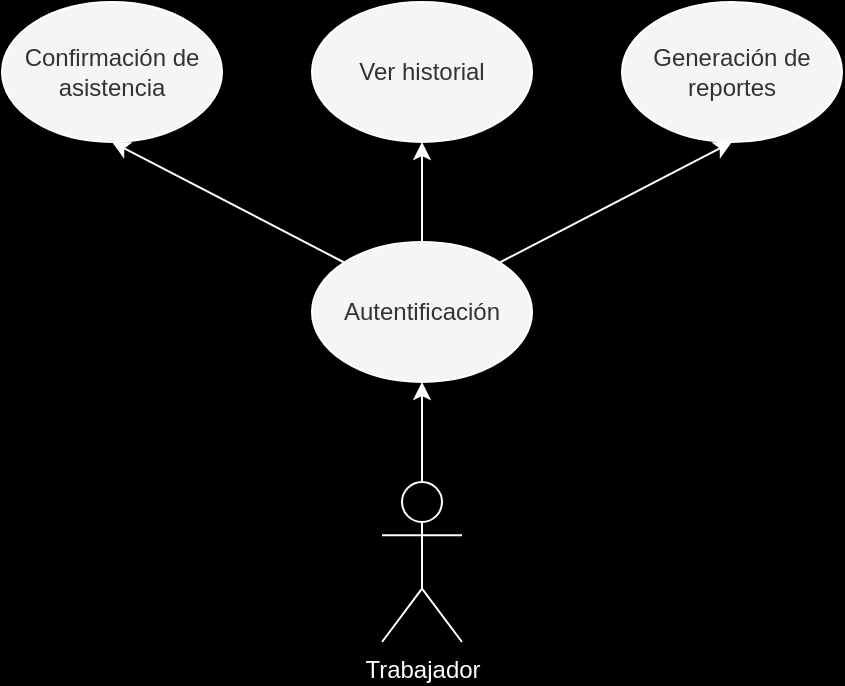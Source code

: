 <mxfile>
    <diagram id="AiGytn9JHFQV3gxmal1b" name="Page-1">
        <mxGraphModel dx="746" dy="355" grid="1" gridSize="10" guides="1" tooltips="1" connect="1" arrows="1" fold="1" page="1" pageScale="1" pageWidth="850" pageHeight="1100" background="#000000" math="0" shadow="0">
            <root>
                <mxCell id="0"/>
                <mxCell id="1" parent="0"/>
                <mxCell id="10" style="edgeStyle=none;html=1;exitX=0.5;exitY=0;exitDx=0;exitDy=0;exitPerimeter=0;entryX=0.5;entryY=1;entryDx=0;entryDy=0;fillColor=#f5f5f5;strokeColor=#FFFFFF;" parent="1" source="2" target="5" edge="1">
                    <mxGeometry relative="1" as="geometry"/>
                </mxCell>
                <mxCell id="2" value="Trabajador" style="shape=umlActor;verticalLabelPosition=bottom;verticalAlign=top;html=1;fillColor=none;fontColor=#FFFFFF;strokeColor=#FFFFFF;" parent="1" vertex="1">
                    <mxGeometry x="405" y="630" width="40" height="80" as="geometry"/>
                </mxCell>
                <mxCell id="11" style="edgeStyle=none;html=1;exitX=0.5;exitY=0;exitDx=0;exitDy=0;entryX=0.5;entryY=1;entryDx=0;entryDy=0;fillColor=#f5f5f5;strokeColor=#FFFFFF;" parent="1" source="5" target="8" edge="1">
                    <mxGeometry relative="1" as="geometry"/>
                </mxCell>
                <mxCell id="12" style="edgeStyle=none;html=1;exitX=0;exitY=0;exitDx=0;exitDy=0;entryX=0.5;entryY=1;entryDx=0;entryDy=0;fillColor=#f5f5f5;strokeColor=#FFFFFF;" parent="1" source="5" target="7" edge="1">
                    <mxGeometry relative="1" as="geometry"/>
                </mxCell>
                <mxCell id="13" style="edgeStyle=none;html=1;exitX=1;exitY=0;exitDx=0;exitDy=0;entryX=0.5;entryY=1;entryDx=0;entryDy=0;fillColor=#f5f5f5;strokeColor=#FFFFFF;" parent="1" source="5" target="9" edge="1">
                    <mxGeometry relative="1" as="geometry"/>
                </mxCell>
                <mxCell id="5" value="Autentificación" style="ellipse;whiteSpace=wrap;html=1;fillColor=#f5f5f5;fontColor=#333333;strokeColor=#FFFFFF;" parent="1" vertex="1">
                    <mxGeometry x="370" y="510" width="110" height="70" as="geometry"/>
                </mxCell>
                <mxCell id="7" value="Confirmación de asistencia" style="ellipse;whiteSpace=wrap;html=1;fillColor=#f5f5f5;fontColor=#333333;strokeColor=#FFFFFF;" parent="1" vertex="1">
                    <mxGeometry x="215" y="390" width="110" height="70" as="geometry"/>
                </mxCell>
                <mxCell id="8" value="Ver historial" style="ellipse;whiteSpace=wrap;html=1;fillColor=#f5f5f5;fontColor=#333333;strokeColor=#FFFFFF;" parent="1" vertex="1">
                    <mxGeometry x="370" y="390" width="110" height="70" as="geometry"/>
                </mxCell>
                <mxCell id="9" value="Generación de reportes" style="ellipse;whiteSpace=wrap;html=1;fillColor=#f5f5f5;fontColor=#333333;strokeColor=#FFFFFF;" parent="1" vertex="1">
                    <mxGeometry x="525" y="390" width="110" height="70" as="geometry"/>
                </mxCell>
            </root>
        </mxGraphModel>
    </diagram>
</mxfile>